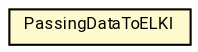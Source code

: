 #!/usr/local/bin/dot
#
# Class diagram 
# Generated by UMLGraph version R5_7_2-60-g0e99a6 (http://www.spinellis.gr/umlgraph/)
#

digraph G {
	graph [fontnames="svg"]
	edge [fontname="Roboto",fontsize=7,labelfontname="Roboto",labelfontsize=7,color="black"];
	node [fontname="Roboto",fontcolor="black",fontsize=8,shape=plaintext,margin=0,width=0,height=0];
	nodesep=0.15;
	ranksep=0.25;
	rankdir=LR;
	// tutorial.javaapi.PassingDataToELKI
	c8136358 [label=<<table title="tutorial.javaapi.PassingDataToELKI" border="0" cellborder="1" cellspacing="0" cellpadding="2" bgcolor="lemonChiffon" href="PassingDataToELKI.html" target="_parent">
		<tr><td><table border="0" cellspacing="0" cellpadding="1">
		<tr><td align="center" balign="center"> <font face="Roboto">PassingDataToELKI</font> </td></tr>
		</table></td></tr>
		</table>>, URL="PassingDataToELKI.html"];
}

